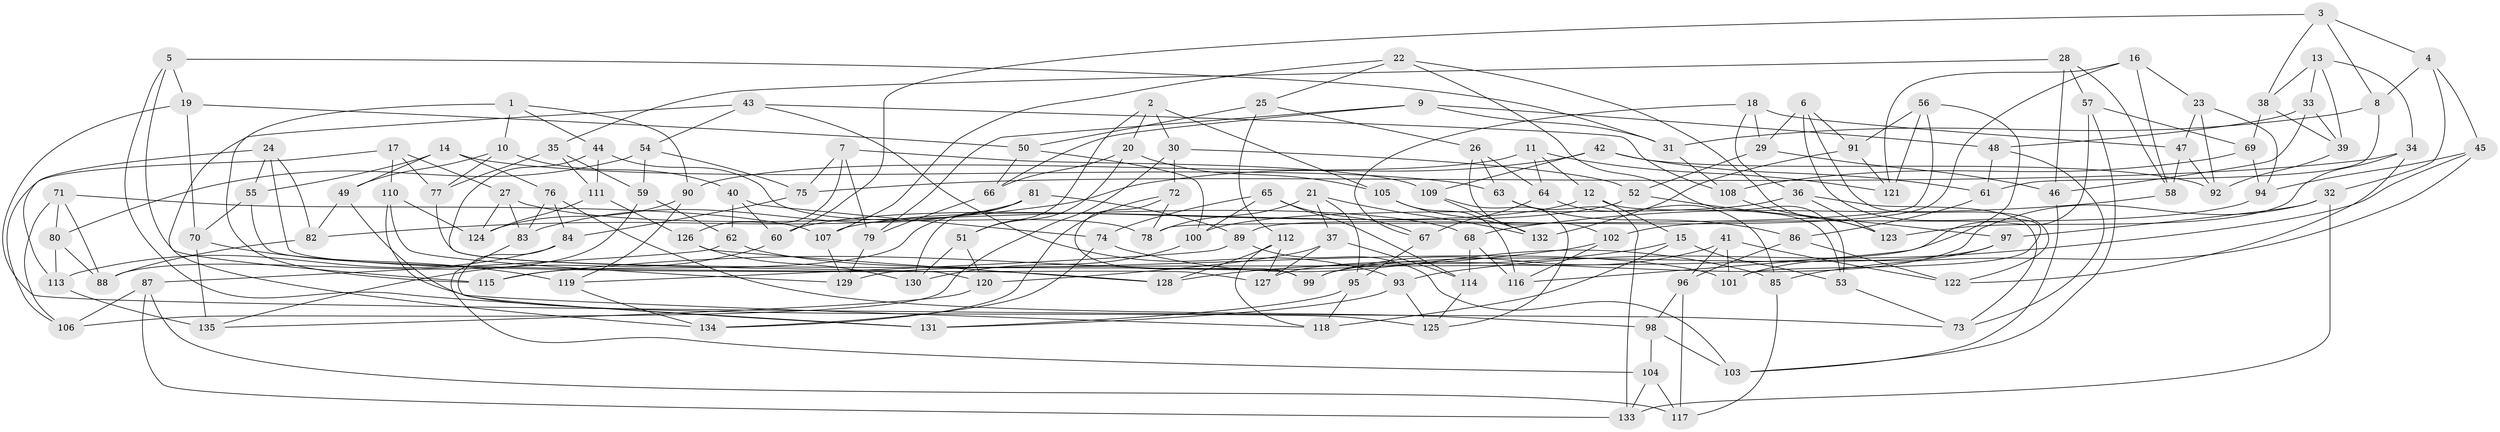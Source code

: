 // Generated by graph-tools (version 1.1) at 2025/16/03/09/25 04:16:14]
// undirected, 135 vertices, 270 edges
graph export_dot {
graph [start="1"]
  node [color=gray90,style=filled];
  1;
  2;
  3;
  4;
  5;
  6;
  7;
  8;
  9;
  10;
  11;
  12;
  13;
  14;
  15;
  16;
  17;
  18;
  19;
  20;
  21;
  22;
  23;
  24;
  25;
  26;
  27;
  28;
  29;
  30;
  31;
  32;
  33;
  34;
  35;
  36;
  37;
  38;
  39;
  40;
  41;
  42;
  43;
  44;
  45;
  46;
  47;
  48;
  49;
  50;
  51;
  52;
  53;
  54;
  55;
  56;
  57;
  58;
  59;
  60;
  61;
  62;
  63;
  64;
  65;
  66;
  67;
  68;
  69;
  70;
  71;
  72;
  73;
  74;
  75;
  76;
  77;
  78;
  79;
  80;
  81;
  82;
  83;
  84;
  85;
  86;
  87;
  88;
  89;
  90;
  91;
  92;
  93;
  94;
  95;
  96;
  97;
  98;
  99;
  100;
  101;
  102;
  103;
  104;
  105;
  106;
  107;
  108;
  109;
  110;
  111;
  112;
  113;
  114;
  115;
  116;
  117;
  118;
  119;
  120;
  121;
  122;
  123;
  124;
  125;
  126;
  127;
  128;
  129;
  130;
  131;
  132;
  133;
  134;
  135;
  1 -- 10;
  1 -- 90;
  1 -- 115;
  1 -- 44;
  2 -- 20;
  2 -- 51;
  2 -- 105;
  2 -- 30;
  3 -- 4;
  3 -- 60;
  3 -- 8;
  3 -- 38;
  4 -- 45;
  4 -- 32;
  4 -- 8;
  5 -- 131;
  5 -- 115;
  5 -- 19;
  5 -- 31;
  6 -- 91;
  6 -- 29;
  6 -- 101;
  6 -- 122;
  7 -- 79;
  7 -- 75;
  7 -- 109;
  7 -- 126;
  8 -- 31;
  8 -- 61;
  9 -- 31;
  9 -- 48;
  9 -- 66;
  9 -- 79;
  10 -- 40;
  10 -- 77;
  10 -- 49;
  11 -- 90;
  11 -- 121;
  11 -- 12;
  11 -- 64;
  12 -- 15;
  12 -- 60;
  12 -- 53;
  13 -- 33;
  13 -- 34;
  13 -- 38;
  13 -- 39;
  14 -- 49;
  14 -- 55;
  14 -- 76;
  14 -- 63;
  15 -- 53;
  15 -- 128;
  15 -- 118;
  16 -- 121;
  16 -- 58;
  16 -- 23;
  16 -- 89;
  17 -- 106;
  17 -- 27;
  17 -- 110;
  17 -- 77;
  18 -- 36;
  18 -- 47;
  18 -- 29;
  18 -- 67;
  19 -- 70;
  19 -- 50;
  19 -- 73;
  20 -- 51;
  20 -- 105;
  20 -- 66;
  21 -- 78;
  21 -- 132;
  21 -- 37;
  21 -- 95;
  22 -- 123;
  22 -- 53;
  22 -- 25;
  22 -- 107;
  23 -- 47;
  23 -- 94;
  23 -- 92;
  24 -- 82;
  24 -- 127;
  24 -- 113;
  24 -- 55;
  25 -- 112;
  25 -- 26;
  25 -- 50;
  26 -- 102;
  26 -- 63;
  26 -- 64;
  27 -- 124;
  27 -- 83;
  27 -- 68;
  28 -- 58;
  28 -- 46;
  28 -- 57;
  28 -- 35;
  29 -- 46;
  29 -- 52;
  30 -- 52;
  30 -- 72;
  30 -- 106;
  31 -- 108;
  32 -- 133;
  32 -- 97;
  32 -- 127;
  33 -- 46;
  33 -- 39;
  33 -- 48;
  34 -- 123;
  34 -- 75;
  34 -- 122;
  35 -- 59;
  35 -- 111;
  35 -- 77;
  36 -- 100;
  36 -- 73;
  36 -- 123;
  37 -- 114;
  37 -- 127;
  37 -- 120;
  38 -- 69;
  38 -- 39;
  39 -- 92;
  40 -- 60;
  40 -- 62;
  40 -- 74;
  41 -- 96;
  41 -- 99;
  41 -- 122;
  41 -- 101;
  42 -- 61;
  42 -- 82;
  42 -- 109;
  42 -- 92;
  43 -- 93;
  43 -- 54;
  43 -- 108;
  43 -- 134;
  44 -- 78;
  44 -- 111;
  44 -- 120;
  45 -- 85;
  45 -- 94;
  45 -- 93;
  46 -- 103;
  47 -- 58;
  47 -- 92;
  48 -- 61;
  48 -- 73;
  49 -- 125;
  49 -- 82;
  50 -- 100;
  50 -- 66;
  51 -- 130;
  51 -- 120;
  52 -- 107;
  52 -- 97;
  53 -- 73;
  54 -- 59;
  54 -- 75;
  54 -- 80;
  55 -- 128;
  55 -- 70;
  56 -- 121;
  56 -- 91;
  56 -- 78;
  56 -- 116;
  57 -- 69;
  57 -- 103;
  57 -- 129;
  58 -- 68;
  59 -- 62;
  59 -- 88;
  60 -- 135;
  61 -- 86;
  62 -- 87;
  62 -- 101;
  63 -- 86;
  63 -- 133;
  64 -- 85;
  64 -- 67;
  65 -- 74;
  65 -- 100;
  65 -- 114;
  65 -- 67;
  66 -- 79;
  67 -- 95;
  68 -- 114;
  68 -- 116;
  69 -- 108;
  69 -- 94;
  70 -- 135;
  70 -- 119;
  71 -- 106;
  71 -- 107;
  71 -- 80;
  71 -- 88;
  72 -- 78;
  72 -- 99;
  72 -- 134;
  74 -- 85;
  74 -- 134;
  75 -- 84;
  76 -- 83;
  76 -- 98;
  76 -- 84;
  77 -- 99;
  79 -- 129;
  80 -- 113;
  80 -- 88;
  81 -- 115;
  81 -- 89;
  81 -- 83;
  81 -- 130;
  82 -- 88;
  83 -- 104;
  84 -- 113;
  84 -- 131;
  85 -- 117;
  86 -- 96;
  86 -- 122;
  87 -- 117;
  87 -- 133;
  87 -- 106;
  89 -- 103;
  89 -- 119;
  90 -- 119;
  90 -- 124;
  91 -- 132;
  91 -- 121;
  93 -- 125;
  93 -- 131;
  94 -- 102;
  95 -- 118;
  95 -- 131;
  96 -- 98;
  96 -- 117;
  97 -- 101;
  97 -- 99;
  98 -- 103;
  98 -- 104;
  100 -- 130;
  102 -- 116;
  102 -- 115;
  104 -- 133;
  104 -- 117;
  105 -- 132;
  105 -- 116;
  107 -- 129;
  108 -- 123;
  109 -- 125;
  109 -- 132;
  110 -- 124;
  110 -- 118;
  110 -- 129;
  111 -- 126;
  111 -- 124;
  112 -- 127;
  112 -- 118;
  112 -- 128;
  113 -- 135;
  114 -- 125;
  119 -- 134;
  120 -- 135;
  126 -- 130;
  126 -- 128;
}
